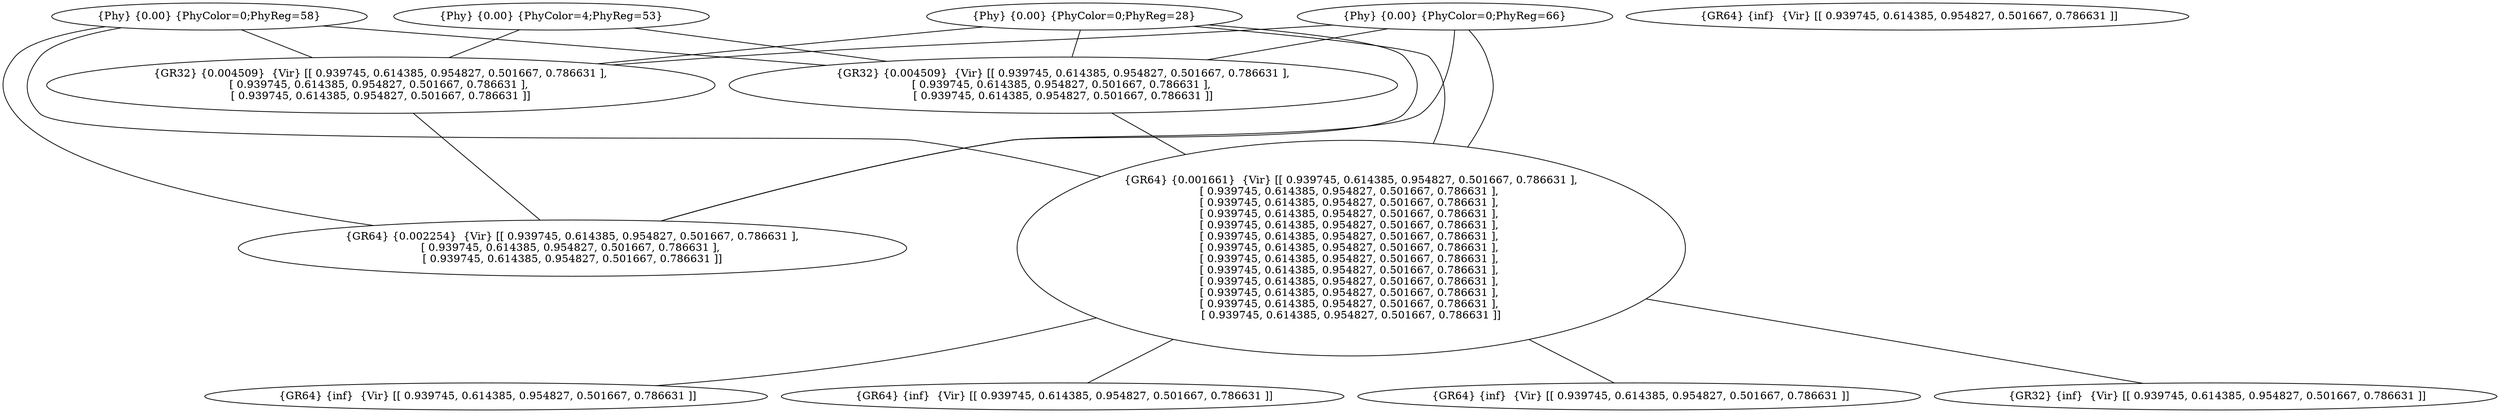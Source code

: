 graph G {
FileName="/home/venkat/IF-DV/Rohit/regAlloc/ML-Register-Allocation/sample/data/bubbleSortdevS/level-O0-llfiles/bublesort.ll";
Function="main";
Registers=164;
28 [label=" {Phy} {0.00} {PhyColor=0;PhyReg=28} "];
28--168
28--169
28--174
28--175
53 [label=" {Phy} {0.00} {PhyColor=4;PhyReg=53} "];
53--168
53--174
58 [label=" {Phy} {0.00} {PhyColor=0;PhyReg=58} "];
58--168
58--169
58--174
58--175
66 [label=" {Phy} {0.00} {PhyColor=0;PhyReg=66} "];
66--168
66--169
66--174
66--175
168 [label=" {GR32} {0.004509}  {Vir} [[ 0.939745, 0.614385, 0.954827, 0.501667, 0.786631 ], 
[ 0.939745, 0.614385, 0.954827, 0.501667, 0.786631 ], 
[ 0.939745, 0.614385, 0.954827, 0.501667, 0.786631 ]]"];
168 -- 169;
169 [label=" {GR64} {0.002254}  {Vir} [[ 0.939745, 0.614385, 0.954827, 0.501667, 0.786631 ], 
[ 0.939745, 0.614385, 0.954827, 0.501667, 0.786631 ], 
[ 0.939745, 0.614385, 0.954827, 0.501667, 0.786631 ]]"];
170 [label=" {GR64} {inf}  {Vir} [[ 0.939745, 0.614385, 0.954827, 0.501667, 0.786631 ]]"];
174 [label=" {GR32} {0.004509}  {Vir} [[ 0.939745, 0.614385, 0.954827, 0.501667, 0.786631 ], 
[ 0.939745, 0.614385, 0.954827, 0.501667, 0.786631 ], 
[ 0.939745, 0.614385, 0.954827, 0.501667, 0.786631 ]]"];
174 -- 175;
175 [label=" {GR64} {0.001661}  {Vir} [[ 0.939745, 0.614385, 0.954827, 0.501667, 0.786631 ], 
[ 0.939745, 0.614385, 0.954827, 0.501667, 0.786631 ], 
[ 0.939745, 0.614385, 0.954827, 0.501667, 0.786631 ], 
[ 0.939745, 0.614385, 0.954827, 0.501667, 0.786631 ], 
[ 0.939745, 0.614385, 0.954827, 0.501667, 0.786631 ], 
[ 0.939745, 0.614385, 0.954827, 0.501667, 0.786631 ], 
[ 0.939745, 0.614385, 0.954827, 0.501667, 0.786631 ], 
[ 0.939745, 0.614385, 0.954827, 0.501667, 0.786631 ], 
[ 0.939745, 0.614385, 0.954827, 0.501667, 0.786631 ], 
[ 0.939745, 0.614385, 0.954827, 0.501667, 0.786631 ], 
[ 0.939745, 0.614385, 0.954827, 0.501667, 0.786631 ], 
[ 0.939745, 0.614385, 0.954827, 0.501667, 0.786631 ], 
[ 0.939745, 0.614385, 0.954827, 0.501667, 0.786631 ]]"];
175 -- 176;
175 -- 177;
175 -- 178;
175 -- 179;
176 [label=" {GR64} {inf}  {Vir} [[ 0.939745, 0.614385, 0.954827, 0.501667, 0.786631 ]]"];
177 [label=" {GR64} {inf}  {Vir} [[ 0.939745, 0.614385, 0.954827, 0.501667, 0.786631 ]]"];
178 [label=" {GR64} {inf}  {Vir} [[ 0.939745, 0.614385, 0.954827, 0.501667, 0.786631 ]]"];
179 [label=" {GR32} {inf}  {Vir} [[ 0.939745, 0.614385, 0.954827, 0.501667, 0.786631 ]]"];
}